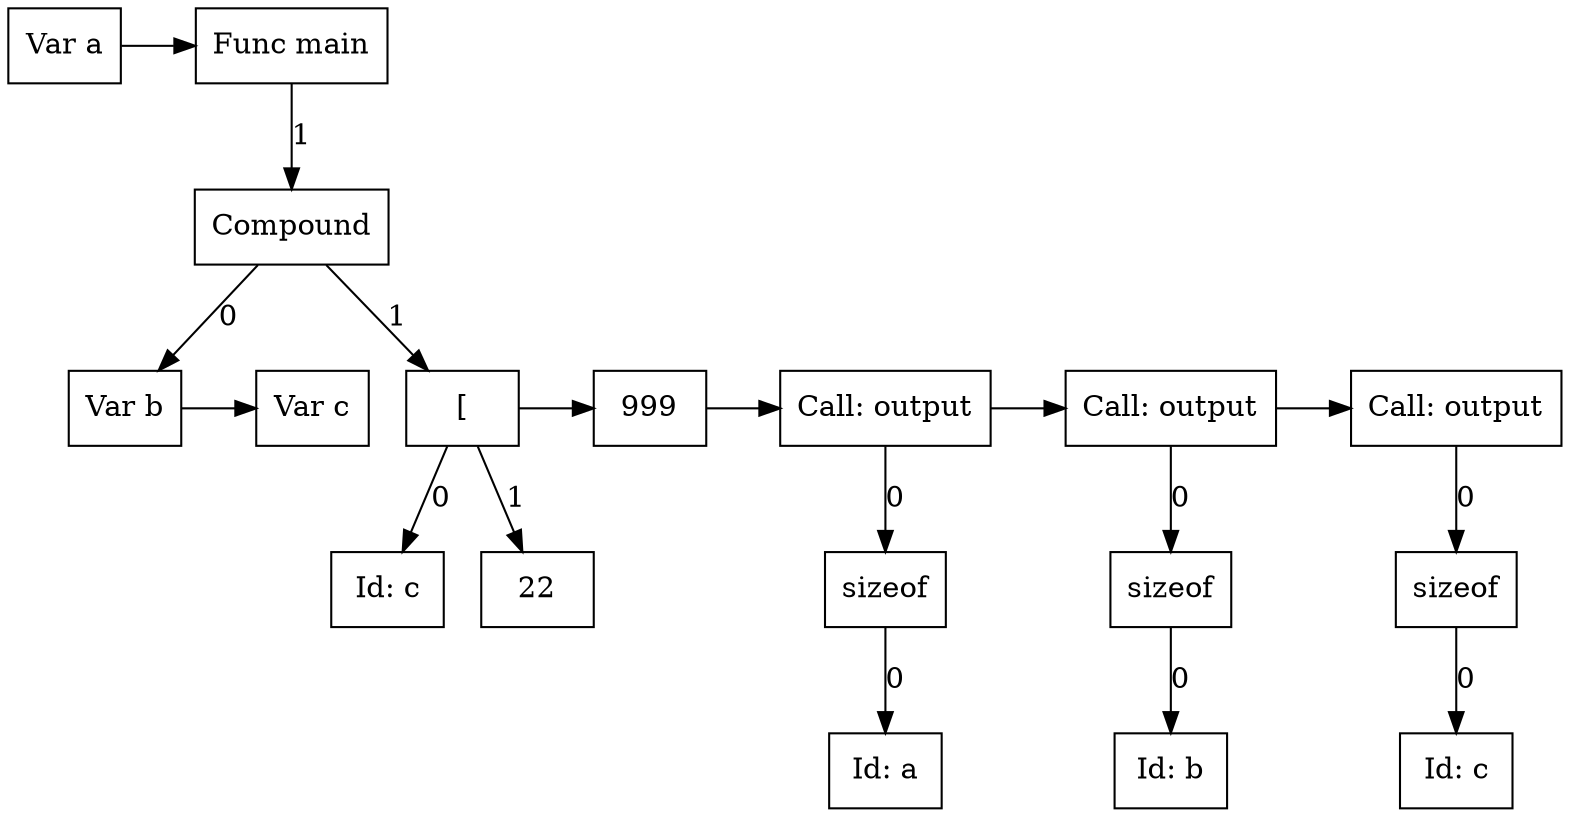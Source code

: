 digraph G {
node0 [label="Var a"; shape=box];
subgraph SibNames_0 {
rankdir="LR"; rank="same";
node0 [label="Var a"; shape=box];
node17 [label="Func main"; shape=box];
}

subgraph SibPtrs_0 {
rankdir="LR";
node0 -> node17;
}

subgraph childNames_17 {
rankdir="LR"; rank="same"; ordering=out
node16 [label="Compound"; shape=box];
}

subgraph childPtrs_17 {
rankdir="TB";
node17 -> node16 [label="1"];
}

subgraph childNames_16 {
rankdir="LR"; rank="same"; ordering=out
node1 [label="Var b"; shape=box];
node4 [label="["; shape=box];
}

subgraph childPtrs_16 {
rankdir="TB";
node16 -> node1 [label="0"];
node16 -> node4 [label="1"];
}

subgraph SibNames_1 {
rankdir="LR"; rank="same";
node1 [label="Var b"; shape=box];
node2 [label="Var c"; shape=box];
}

subgraph SibPtrs_1 {
rankdir="LR";
node1 -> node2;
}

subgraph childNames_4 {
rankdir="LR"; rank="same"; ordering=out
node5 [label="Id: c"; shape=box];
node3 [label="22"; shape=box];
}

subgraph childPtrs_4 {
rankdir="TB";
node4 -> node5 [label="0"];
node4 -> node3 [label="1"];
}

subgraph SibNames_4 {
rankdir="LR"; rank="same";
node4 [label="["; shape=box];
node6 [label="999"; shape=box];
node9 [label="Call: output"; shape=box];
node12 [label="Call: output"; shape=box];
node15 [label="Call: output"; shape=box];
}

subgraph SibPtrs_4 {
rankdir="LR";
node4 -> node6;
node6 -> node9;
node9 -> node12;
node12 -> node15;
}

subgraph childNames_9 {
rankdir="LR"; rank="same"; ordering=out
node8 [label="sizeof"; shape=box];
}

subgraph childPtrs_9 {
rankdir="TB";
node9 -> node8 [label="0"];
}

subgraph childNames_8 {
rankdir="LR"; rank="same"; ordering=out
node7 [label="Id: a"; shape=box];
}

subgraph childPtrs_8 {
rankdir="TB";
node8 -> node7 [label="0"];
}

subgraph childNames_12 {
rankdir="LR"; rank="same"; ordering=out
node11 [label="sizeof"; shape=box];
}

subgraph childPtrs_12 {
rankdir="TB";
node12 -> node11 [label="0"];
}

subgraph childNames_11 {
rankdir="LR"; rank="same"; ordering=out
node10 [label="Id: b"; shape=box];
}

subgraph childPtrs_11 {
rankdir="TB";
node11 -> node10 [label="0"];
}

subgraph childNames_15 {
rankdir="LR"; rank="same"; ordering=out
node14 [label="sizeof"; shape=box];
}

subgraph childPtrs_15 {
rankdir="TB";
node15 -> node14 [label="0"];
}

subgraph childNames_14 {
rankdir="LR"; rank="same"; ordering=out
node13 [label="Id: c"; shape=box];
}

subgraph childPtrs_14 {
rankdir="TB";
node14 -> node13 [label="0"];
}

}
